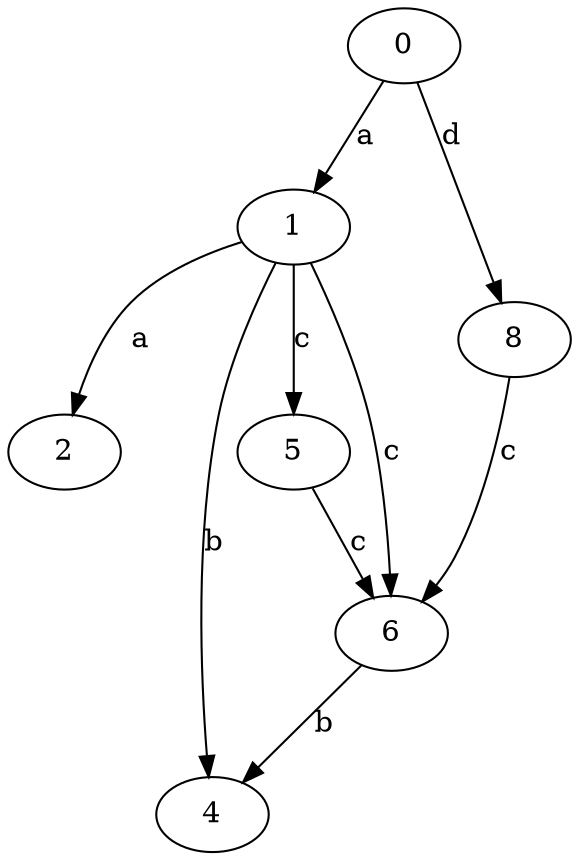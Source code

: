 strict digraph  {
1;
2;
4;
5;
6;
8;
0;
1 -> 2  [label=a];
1 -> 4  [label=b];
1 -> 5  [label=c];
1 -> 6  [label=c];
5 -> 6  [label=c];
6 -> 4  [label=b];
8 -> 6  [label=c];
0 -> 1  [label=a];
0 -> 8  [label=d];
}
